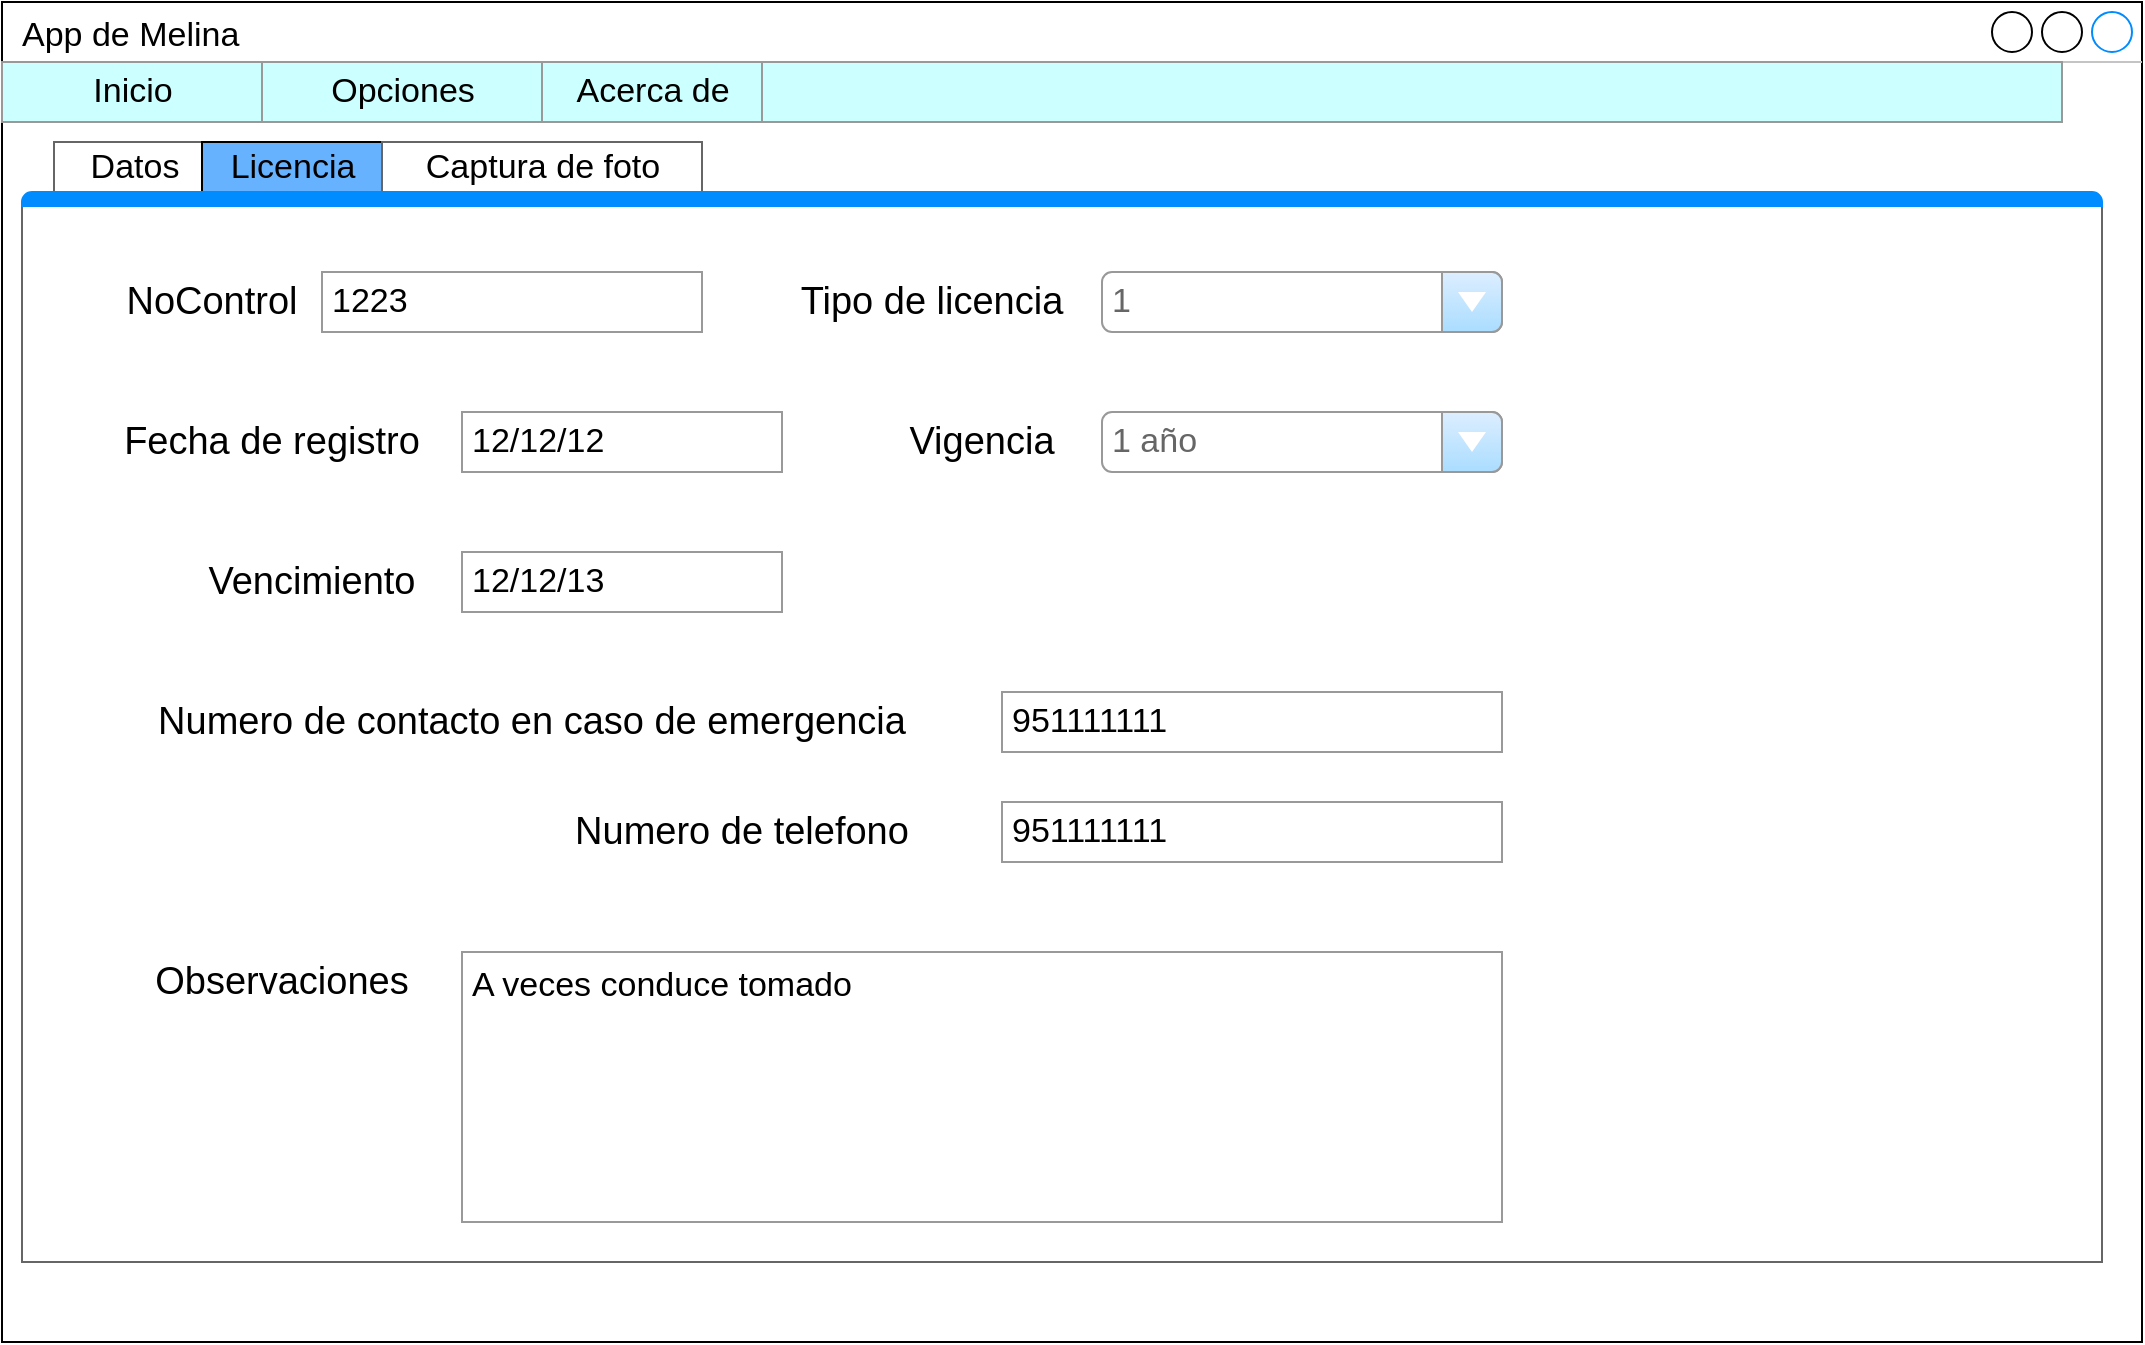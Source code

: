 <mxfile version="12.9.12" type="github">
  <diagram name="Page-1" id="03018318-947c-dd8e-b7a3-06fadd420f32">
    <mxGraphModel dx="868" dy="433" grid="1" gridSize="10" guides="1" tooltips="1" connect="0" arrows="1" fold="1" page="1" pageScale="1" pageWidth="1100" pageHeight="850" background="#ffffff" math="0" shadow="0">
      <root>
        <mxCell id="0" />
        <mxCell id="1" parent="0" />
        <mxCell id="MS3hucVQkS1xz92XcRkH-2" value="App de Melina" style="strokeWidth=1;shadow=0;dashed=0;align=center;html=1;shape=mxgraph.mockup.containers.window;align=left;verticalAlign=top;spacingLeft=8;strokeColor2=#008cff;strokeColor3=#c4c4c4;fontColor=#000000;mainText=;fontSize=17;labelBackgroundColor=none;" parent="1" vertex="1">
          <mxGeometry x="20" width="1070" height="670" as="geometry" />
        </mxCell>
        <mxCell id="UYhLNDBsdcXB9qeAo692-6" value="" style="strokeWidth=1;shadow=0;dashed=0;align=center;html=1;shape=mxgraph.mockup.containers.marginRect2;rectMarginTop=32;strokeColor=#666666;gradientColor=none;" parent="1" vertex="1">
          <mxGeometry x="30" y="70" width="1040" height="560" as="geometry" />
        </mxCell>
        <mxCell id="UYhLNDBsdcXB9qeAo692-7" value="Datos" style="strokeColor=inherit;fillColor=#FFFFFF;gradientColor=inherit;strokeWidth=1;shadow=0;dashed=0;align=center;html=1;shape=mxgraph.mockup.containers.rrect;rSize=0;fontSize=17;fontColor=#000000;gradientColor=none;" parent="UYhLNDBsdcXB9qeAo692-6" vertex="1">
          <mxGeometry width="80" height="25" relative="1" as="geometry">
            <mxPoint x="16" as="offset" />
          </mxGeometry>
        </mxCell>
        <mxCell id="UYhLNDBsdcXB9qeAo692-8" value="Licencia" style="strokeWidth=1;shadow=0;dashed=0;align=center;html=1;shape=mxgraph.mockup.containers.rrect;rSize=0;fontSize=17;fontColor=#000000;strokeColor=#000000;fillColor=#66B2FF;" parent="UYhLNDBsdcXB9qeAo692-6" vertex="1">
          <mxGeometry width="90" height="25" relative="1" as="geometry">
            <mxPoint x="90" as="offset" />
          </mxGeometry>
        </mxCell>
        <mxCell id="UYhLNDBsdcXB9qeAo692-9" value="Captura de foto" style="strokeColor=inherit;fillColor=inherit;gradientColor=inherit;strokeWidth=1;shadow=0;dashed=0;align=center;html=1;shape=mxgraph.mockup.containers.rrect;rSize=0;fontSize=17;fontColor=#000000;gradientColor=none;" parent="UYhLNDBsdcXB9qeAo692-6" vertex="1">
          <mxGeometry width="160" height="25" relative="1" as="geometry">
            <mxPoint x="180" as="offset" />
          </mxGeometry>
        </mxCell>
        <mxCell id="UYhLNDBsdcXB9qeAo692-10" value="" style="strokeWidth=1;shadow=0;dashed=0;align=center;html=1;shape=mxgraph.mockup.containers.topButton;rSize=5;strokeColor=#008cff;fillColor=#008cff;gradientColor=none;resizeWidth=1;movable=0;deletable=1;" parent="UYhLNDBsdcXB9qeAo692-6" vertex="1">
          <mxGeometry width="1040" height="7" relative="1" as="geometry">
            <mxPoint y="25" as="offset" />
          </mxGeometry>
        </mxCell>
        <mxCell id="JzXI2Q3RMenw_YKng8_g-1" value="NoControl" style="text;html=1;strokeColor=none;fillColor=none;align=center;verticalAlign=middle;whiteSpace=wrap;rounded=0;fontColor=#000000;fontSize=19;" vertex="1" parent="UYhLNDBsdcXB9qeAo692-6">
          <mxGeometry x="40" y="70" width="110" height="20" as="geometry" />
        </mxCell>
        <mxCell id="JzXI2Q3RMenw_YKng8_g-2" value="1223" style="strokeWidth=1;shadow=0;dashed=0;align=center;html=1;shape=mxgraph.mockup.forms.pwField;strokeColor=#999999;mainText=;align=left;fontColor=#000000;fontSize=17;spacingLeft=3;" vertex="1" parent="UYhLNDBsdcXB9qeAo692-6">
          <mxGeometry x="150" y="65" width="190" height="30" as="geometry" />
        </mxCell>
        <mxCell id="JzXI2Q3RMenw_YKng8_g-4" value="Tipo de licencia" style="text;html=1;strokeColor=none;fillColor=none;align=center;verticalAlign=middle;whiteSpace=wrap;rounded=0;fontColor=#000000;fontSize=19;" vertex="1" parent="UYhLNDBsdcXB9qeAo692-6">
          <mxGeometry x="370" y="70" width="170" height="20" as="geometry" />
        </mxCell>
        <mxCell id="JzXI2Q3RMenw_YKng8_g-6" value="1" style="strokeWidth=1;shadow=0;dashed=0;align=center;html=1;shape=mxgraph.mockup.forms.comboBox;strokeColor=#999999;fillColor=#ddeeff;align=left;fillColor2=#aaddff;mainText=;fontColor=#666666;fontSize=17;spacingLeft=3;" vertex="1" parent="UYhLNDBsdcXB9qeAo692-6">
          <mxGeometry x="540" y="65" width="200" height="30" as="geometry" />
        </mxCell>
        <mxCell id="JzXI2Q3RMenw_YKng8_g-7" value="Fecha de registro" style="text;html=1;strokeColor=none;fillColor=none;align=center;verticalAlign=middle;whiteSpace=wrap;rounded=0;fontColor=#000000;fontSize=19;" vertex="1" parent="UYhLNDBsdcXB9qeAo692-6">
          <mxGeometry x="50" y="140" width="150" height="20" as="geometry" />
        </mxCell>
        <mxCell id="JzXI2Q3RMenw_YKng8_g-8" value="12/12/12" style="strokeWidth=1;shadow=0;dashed=0;align=center;html=1;shape=mxgraph.mockup.forms.pwField;strokeColor=#999999;mainText=;align=left;fontColor=#000000;fontSize=17;spacingLeft=3;" vertex="1" parent="UYhLNDBsdcXB9qeAo692-6">
          <mxGeometry x="220" y="135" width="160" height="30" as="geometry" />
        </mxCell>
        <mxCell id="JzXI2Q3RMenw_YKng8_g-9" value="Vigencia" style="text;html=1;strokeColor=none;fillColor=none;align=center;verticalAlign=middle;whiteSpace=wrap;rounded=0;fontColor=#000000;fontSize=19;" vertex="1" parent="UYhLNDBsdcXB9qeAo692-6">
          <mxGeometry x="430" y="140" width="100" height="20" as="geometry" />
        </mxCell>
        <mxCell id="JzXI2Q3RMenw_YKng8_g-10" value="1 año" style="strokeWidth=1;shadow=0;dashed=0;align=center;html=1;shape=mxgraph.mockup.forms.comboBox;strokeColor=#999999;fillColor=#ddeeff;align=left;fillColor2=#aaddff;mainText=;fontColor=#666666;fontSize=17;spacingLeft=3;" vertex="1" parent="UYhLNDBsdcXB9qeAo692-6">
          <mxGeometry x="540" y="135" width="200" height="30" as="geometry" />
        </mxCell>
        <mxCell id="JzXI2Q3RMenw_YKng8_g-11" value="Vencimiento" style="text;html=1;strokeColor=none;fillColor=none;align=center;verticalAlign=middle;whiteSpace=wrap;rounded=0;fontColor=#000000;fontSize=19;" vertex="1" parent="UYhLNDBsdcXB9qeAo692-6">
          <mxGeometry x="90" y="210" width="110" height="20" as="geometry" />
        </mxCell>
        <mxCell id="JzXI2Q3RMenw_YKng8_g-12" value="12/12/13" style="strokeWidth=1;shadow=0;dashed=0;align=center;html=1;shape=mxgraph.mockup.forms.pwField;strokeColor=#999999;mainText=;align=left;fontColor=#000000;fontSize=17;spacingLeft=3;" vertex="1" parent="UYhLNDBsdcXB9qeAo692-6">
          <mxGeometry x="220" y="205" width="160" height="30" as="geometry" />
        </mxCell>
        <mxCell id="JzXI2Q3RMenw_YKng8_g-13" value="Numero de contacto en caso de emergencia" style="text;html=1;strokeColor=none;fillColor=none;align=center;verticalAlign=middle;whiteSpace=wrap;rounded=0;fontColor=#000000;fontSize=19;" vertex="1" parent="UYhLNDBsdcXB9qeAo692-6">
          <mxGeometry x="60" y="280" width="390" height="20" as="geometry" />
        </mxCell>
        <mxCell id="JzXI2Q3RMenw_YKng8_g-14" value="951111111" style="strokeWidth=1;shadow=0;dashed=0;align=center;html=1;shape=mxgraph.mockup.forms.pwField;strokeColor=#999999;mainText=;align=left;fontColor=#000000;fontSize=17;spacingLeft=3;" vertex="1" parent="UYhLNDBsdcXB9qeAo692-6">
          <mxGeometry x="490" y="275" width="250" height="30" as="geometry" />
        </mxCell>
        <mxCell id="JzXI2Q3RMenw_YKng8_g-16" value="Numero de telefono" style="text;html=1;strokeColor=none;fillColor=none;align=center;verticalAlign=middle;whiteSpace=wrap;rounded=0;fontColor=#000000;fontSize=19;" vertex="1" parent="UYhLNDBsdcXB9qeAo692-6">
          <mxGeometry x="270" y="335" width="180" height="20" as="geometry" />
        </mxCell>
        <mxCell id="JzXI2Q3RMenw_YKng8_g-17" value="951111111" style="strokeWidth=1;shadow=0;dashed=0;align=center;html=1;shape=mxgraph.mockup.forms.pwField;strokeColor=#999999;mainText=;align=left;fontColor=#000000;fontSize=17;spacingLeft=3;" vertex="1" parent="UYhLNDBsdcXB9qeAo692-6">
          <mxGeometry x="490" y="330" width="250" height="30" as="geometry" />
        </mxCell>
        <mxCell id="JzXI2Q3RMenw_YKng8_g-18" value="Observaciones" style="text;html=1;strokeColor=none;fillColor=none;align=center;verticalAlign=middle;whiteSpace=wrap;rounded=0;fontColor=#000000;fontSize=19;" vertex="1" parent="UYhLNDBsdcXB9qeAo692-6">
          <mxGeometry x="60" y="410" width="140" height="20" as="geometry" />
        </mxCell>
        <mxCell id="JzXI2Q3RMenw_YKng8_g-40" value="A veces conduce tomado" style="strokeWidth=1;shadow=0;dashed=0;align=center;html=1;shape=mxgraph.mockup.forms.pwField;strokeColor=#999999;mainText=;align=left;fontColor=#000000;fontSize=17;spacingLeft=3;labelPosition=center;verticalLabelPosition=middle;verticalAlign=top;" vertex="1" parent="UYhLNDBsdcXB9qeAo692-6">
          <mxGeometry x="220" y="405" width="520" height="135" as="geometry" />
        </mxCell>
        <mxCell id="UYhLNDBsdcXB9qeAo692-14" value="" style="strokeWidth=1;shadow=0;dashed=0;align=center;html=1;shape=mxgraph.mockup.forms.rrect;rSize=0;strokeColor=#999999;fillColor=#CCFFFF;fontColor=#000000;" parent="1" vertex="1">
          <mxGeometry x="20" y="30" width="1030" height="30" as="geometry" />
        </mxCell>
        <mxCell id="UYhLNDBsdcXB9qeAo692-15" value="Inicio" style="strokeColor=inherit;fillColor=inherit;gradientColor=inherit;strokeWidth=1;shadow=0;dashed=0;align=center;html=1;shape=mxgraph.mockup.forms.rrect;rSize=0;fontSize=17;fontColor=#000000;" parent="UYhLNDBsdcXB9qeAo692-14" vertex="1">
          <mxGeometry width="130" height="30" as="geometry" />
        </mxCell>
        <mxCell id="UYhLNDBsdcXB9qeAo692-16" value="Opciones" style="strokeColor=inherit;fillColor=inherit;gradientColor=inherit;strokeWidth=1;shadow=0;dashed=0;align=center;html=1;shape=mxgraph.mockup.forms.rrect;rSize=0;fontSize=17;fontColor=#000000;" parent="UYhLNDBsdcXB9qeAo692-14" vertex="1">
          <mxGeometry x="130" width="140" height="30" as="geometry" />
        </mxCell>
        <mxCell id="UYhLNDBsdcXB9qeAo692-17" value="Acerca de" style="strokeColor=inherit;fillColor=inherit;gradientColor=inherit;strokeWidth=1;shadow=0;dashed=0;align=center;html=1;shape=mxgraph.mockup.forms.rrect;rSize=0;fontSize=17;fontColor=#000000;" parent="UYhLNDBsdcXB9qeAo692-14" vertex="1">
          <mxGeometry x="270" width="110" height="30" as="geometry" />
        </mxCell>
      </root>
    </mxGraphModel>
  </diagram>
</mxfile>
